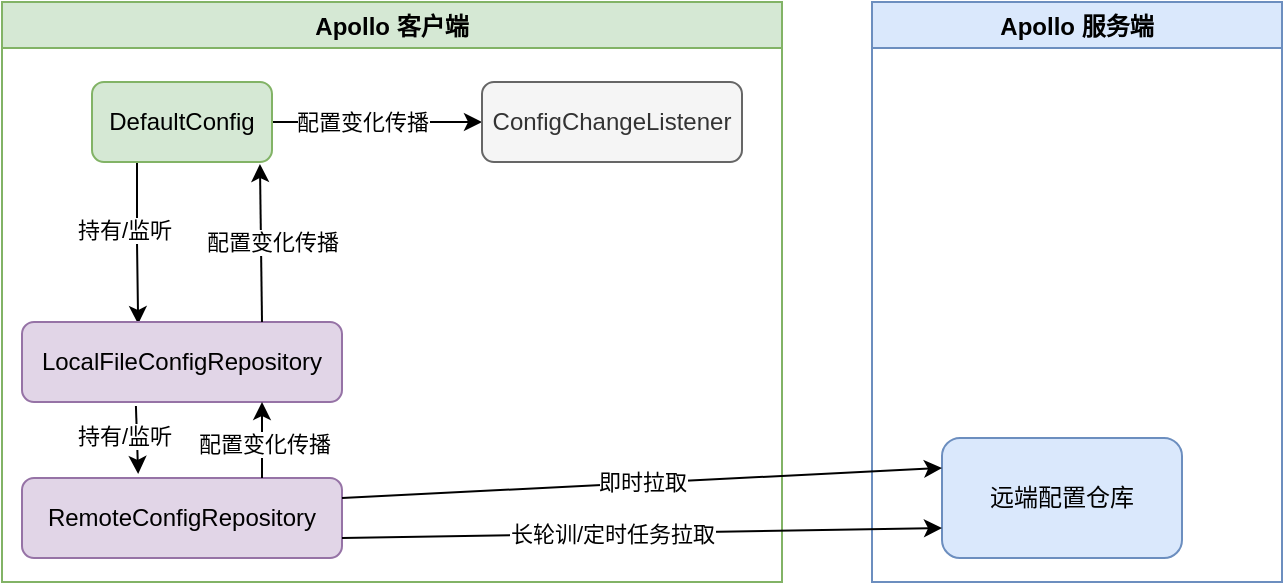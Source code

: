<mxfile version="14.6.12" type="device"><diagram id="RXMxRGYJJL3W3shrAFnF" name="Page-1"><mxGraphModel dx="1426" dy="737" grid="1" gridSize="10" guides="1" tooltips="1" connect="1" arrows="1" fold="1" page="1" pageScale="1" pageWidth="850" pageHeight="1100" math="0" shadow="0"><root><mxCell id="0"/><mxCell id="1" parent="0"/><mxCell id="fYHGwmx4mBL2sGkrWp07-4" style="edgeStyle=orthogonalEdgeStyle;rounded=0;orthogonalLoop=1;jettySize=auto;html=1;exitX=0.25;exitY=1;exitDx=0;exitDy=0;entryX=0.363;entryY=0.025;entryDx=0;entryDy=0;entryPerimeter=0;" edge="1" parent="1" source="fYHGwmx4mBL2sGkrWp07-1" target="fYHGwmx4mBL2sGkrWp07-2"><mxGeometry relative="1" as="geometry"/></mxCell><mxCell id="fYHGwmx4mBL2sGkrWp07-6" value="持有/监听" style="edgeLabel;html=1;align=center;verticalAlign=middle;resizable=0;points=[];" vertex="1" connectable="0" parent="fYHGwmx4mBL2sGkrWp07-4"><mxGeometry x="-0.183" relative="1" as="geometry"><mxPoint x="-7" as="offset"/></mxGeometry></mxCell><mxCell id="fYHGwmx4mBL2sGkrWp07-15" value="" style="edgeStyle=orthogonalEdgeStyle;rounded=0;orthogonalLoop=1;jettySize=auto;html=1;entryX=0;entryY=0.5;entryDx=0;entryDy=0;" edge="1" parent="1" source="fYHGwmx4mBL2sGkrWp07-1" target="fYHGwmx4mBL2sGkrWp07-28"><mxGeometry relative="1" as="geometry"><mxPoint x="330" y="178" as="targetPoint"/></mxGeometry></mxCell><mxCell id="fYHGwmx4mBL2sGkrWp07-1" value="DefaultConfig" style="rounded=1;whiteSpace=wrap;html=1;fillColor=#d5e8d4;strokeColor=#82b366;" vertex="1" parent="1"><mxGeometry x="135" y="130" width="90" height="40" as="geometry"/></mxCell><mxCell id="fYHGwmx4mBL2sGkrWp07-2" value="LocalFileConfigRepository" style="rounded=1;whiteSpace=wrap;html=1;fillColor=#e1d5e7;strokeColor=#9673a6;" vertex="1" parent="1"><mxGeometry x="100" y="250" width="160" height="40" as="geometry"/></mxCell><mxCell id="fYHGwmx4mBL2sGkrWp07-3" value="RemoteConfigRepository" style="rounded=1;whiteSpace=wrap;html=1;fillColor=#e1d5e7;strokeColor=#9673a6;" vertex="1" parent="1"><mxGeometry x="100" y="327.98" width="160" height="40" as="geometry"/></mxCell><mxCell id="fYHGwmx4mBL2sGkrWp07-5" value="" style="endArrow=classic;html=1;exitX=0.356;exitY=1.05;exitDx=0;exitDy=0;exitPerimeter=0;entryX=0.363;entryY=-0.05;entryDx=0;entryDy=0;entryPerimeter=0;" edge="1" parent="1" source="fYHGwmx4mBL2sGkrWp07-2" target="fYHGwmx4mBL2sGkrWp07-3"><mxGeometry width="50" height="50" relative="1" as="geometry"><mxPoint x="100" y="460" as="sourcePoint"/><mxPoint x="157" y="290" as="targetPoint"/></mxGeometry></mxCell><mxCell id="fYHGwmx4mBL2sGkrWp07-7" value="持有/监听" style="edgeLabel;html=1;align=center;verticalAlign=middle;resizable=0;points=[];" vertex="1" connectable="0" parent="fYHGwmx4mBL2sGkrWp07-5"><mxGeometry x="-0.132" y="-1" relative="1" as="geometry"><mxPoint x="-6" as="offset"/></mxGeometry></mxCell><mxCell id="fYHGwmx4mBL2sGkrWp07-8" value="" style="endArrow=classic;html=1;entryX=0.75;entryY=1;entryDx=0;entryDy=0;exitX=0.75;exitY=0;exitDx=0;exitDy=0;" edge="1" parent="1" source="fYHGwmx4mBL2sGkrWp07-3" target="fYHGwmx4mBL2sGkrWp07-2"><mxGeometry width="50" height="50" relative="1" as="geometry"><mxPoint x="220" y="460" as="sourcePoint"/><mxPoint x="270" y="410" as="targetPoint"/></mxGeometry></mxCell><mxCell id="fYHGwmx4mBL2sGkrWp07-10" value="配置变化传播" style="edgeLabel;html=1;align=center;verticalAlign=middle;resizable=0;points=[];" vertex="1" connectable="0" parent="fYHGwmx4mBL2sGkrWp07-8"><mxGeometry x="-0.08" y="-1" relative="1" as="geometry"><mxPoint as="offset"/></mxGeometry></mxCell><mxCell id="fYHGwmx4mBL2sGkrWp07-9" value="" style="endArrow=classic;html=1;exitX=0.75;exitY=0;exitDx=0;exitDy=0;entryX=0.933;entryY=1.025;entryDx=0;entryDy=0;entryPerimeter=0;" edge="1" parent="1" source="fYHGwmx4mBL2sGkrWp07-2" target="fYHGwmx4mBL2sGkrWp07-1"><mxGeometry width="50" height="50" relative="1" as="geometry"><mxPoint x="300" y="200" as="sourcePoint"/><mxPoint x="350" y="150" as="targetPoint"/></mxGeometry></mxCell><mxCell id="fYHGwmx4mBL2sGkrWp07-11" value="&lt;span style=&quot;color: rgba(0 , 0 , 0 , 0) ; font-family: monospace ; font-size: 0px ; background-color: rgb(248 , 249 , 250)&quot;&gt;%3CmxGraphModel%3E%3Croot%3E%3CmxCell%20id%3D%220%22%2F%3E%3CmxCell%20id%3D%221%22%20parent%3D%220%22%2F%3E%3CmxCell%20id%3D%222%22%20value%3D%22%E9%85%8D%E7%BD%AE%E5%8F%98%E5%8C%96%E4%BC%A0%E6%92%AD%22%20style%3D%22edgeLabel%3Bhtml%3D1%3Balign%3Dcenter%3BverticalAlign%3Dmiddle%3Bresizable%3D0%3Bpoints%3D%5B%5D%3B%22%20vertex%3D%221%22%20connectable%3D%220%22%20parent%3D%221%22%3E%3CmxGeometry%20x%3D%22361%22%20y%3D%22267%22%20as%3D%22geometry%22%2F%3E%3C%2FmxCell%3E%3C%2Froot%3E%3C%2FmxGraphModel%3E&lt;/span&gt;" style="edgeLabel;html=1;align=center;verticalAlign=middle;resizable=0;points=[];" vertex="1" connectable="0" parent="fYHGwmx4mBL2sGkrWp07-9"><mxGeometry x="0.127" y="-1" relative="1" as="geometry"><mxPoint as="offset"/></mxGeometry></mxCell><mxCell id="fYHGwmx4mBL2sGkrWp07-12" value="&lt;span style=&quot;color: rgba(0 , 0 , 0 , 0) ; font-family: monospace ; font-size: 0px ; background-color: rgb(248 , 249 , 250)&quot;&gt;%3CmxGraphModel%3E%3Croot%3E%3CmxCell%20id%3D%220%22%2F%3E%3CmxCell%20id%3D%221%22%20parent%3D%220%22%2F%3E%3CmxCell%20id%3D%222%22%20value%3D%22%E9%85%8D%E7%BD%AE%E5%8F%98%E5%8C%96%E4%BC%A0%E6%92%AD%22%20style%3D%22edgeLabel%3Bhtml%3D1%3Balign%3Dcenter%3BverticalAlign%3Dmiddle%3Bresizable%3D0%3Bpoints%3D%5B%5D%3B%22%20vertex%3D%221%22%20connectable%3D%220%22%20parent%3D%221%22%3E%3CmxGeometry%20x%3D%22361%22%20y%3D%22267%22%20as%3D%22geometry%22%2F%3E%3C%2FmxCell%3E%3C%2Froot%3E%3C%2FmxGraphModel%3E&lt;/span&gt;" style="edgeLabel;html=1;align=center;verticalAlign=middle;resizable=0;points=[];" vertex="1" connectable="0" parent="fYHGwmx4mBL2sGkrWp07-9"><mxGeometry x="0.176" y="-3" relative="1" as="geometry"><mxPoint as="offset"/></mxGeometry></mxCell><mxCell id="fYHGwmx4mBL2sGkrWp07-13" value="配置变化传播" style="edgeLabel;html=1;align=center;verticalAlign=middle;resizable=0;points=[];" vertex="1" connectable="0" parent="1"><mxGeometry x="225" y="210" as="geometry"/></mxCell><mxCell id="fYHGwmx4mBL2sGkrWp07-16" value="配置变化传播" style="edgeLabel;html=1;align=center;verticalAlign=middle;resizable=0;points=[];" vertex="1" connectable="0" parent="1"><mxGeometry x="270" y="150" as="geometry"/></mxCell><mxCell id="fYHGwmx4mBL2sGkrWp07-21" value="Apollo 客户端" style="swimlane;fillColor=#d5e8d4;strokeColor=#82b366;" vertex="1" parent="1"><mxGeometry x="90" y="90" width="390" height="290" as="geometry"/></mxCell><mxCell id="fYHGwmx4mBL2sGkrWp07-22" value="Apollo 服务端" style="swimlane;fillColor=#dae8fc;strokeColor=#6c8ebf;" vertex="1" parent="1"><mxGeometry x="525" y="90" width="205" height="290" as="geometry"/></mxCell><mxCell id="fYHGwmx4mBL2sGkrWp07-17" value="远端配置仓库" style="rounded=1;whiteSpace=wrap;html=1;strokeColor=#6c8ebf;fillColor=#dae8fc;" vertex="1" parent="fYHGwmx4mBL2sGkrWp07-22"><mxGeometry x="35" y="217.98" width="120" height="60" as="geometry"/></mxCell><mxCell id="fYHGwmx4mBL2sGkrWp07-25" value="即时拉取" style="endArrow=classic;html=1;exitX=1;exitY=0.25;exitDx=0;exitDy=0;entryX=0;entryY=0.25;entryDx=0;entryDy=0;" edge="1" parent="1" source="fYHGwmx4mBL2sGkrWp07-3" target="fYHGwmx4mBL2sGkrWp07-17"><mxGeometry width="50" height="50" relative="1" as="geometry"><mxPoint x="290" y="470" as="sourcePoint"/><mxPoint x="340" y="420" as="targetPoint"/></mxGeometry></mxCell><mxCell id="fYHGwmx4mBL2sGkrWp07-26" value="" style="endArrow=classic;html=1;exitX=1;exitY=0.75;exitDx=0;exitDy=0;entryX=0;entryY=0.75;entryDx=0;entryDy=0;" edge="1" parent="1" source="fYHGwmx4mBL2sGkrWp07-3" target="fYHGwmx4mBL2sGkrWp07-17"><mxGeometry width="50" height="50" relative="1" as="geometry"><mxPoint x="340" y="490" as="sourcePoint"/><mxPoint x="390" y="440" as="targetPoint"/></mxGeometry></mxCell><mxCell id="fYHGwmx4mBL2sGkrWp07-27" value="长轮训/定时任务拉取" style="edgeLabel;html=1;align=center;verticalAlign=middle;resizable=0;points=[];" vertex="1" connectable="0" parent="fYHGwmx4mBL2sGkrWp07-26"><mxGeometry x="-0.1" relative="1" as="geometry"><mxPoint as="offset"/></mxGeometry></mxCell><mxCell id="fYHGwmx4mBL2sGkrWp07-28" value="ConfigChangeListener" style="rounded=1;whiteSpace=wrap;html=1;fillColor=#f5f5f5;strokeColor=#666666;fontColor=#333333;" vertex="1" parent="1"><mxGeometry x="330" y="130" width="130" height="40" as="geometry"/></mxCell></root></mxGraphModel></diagram></mxfile>